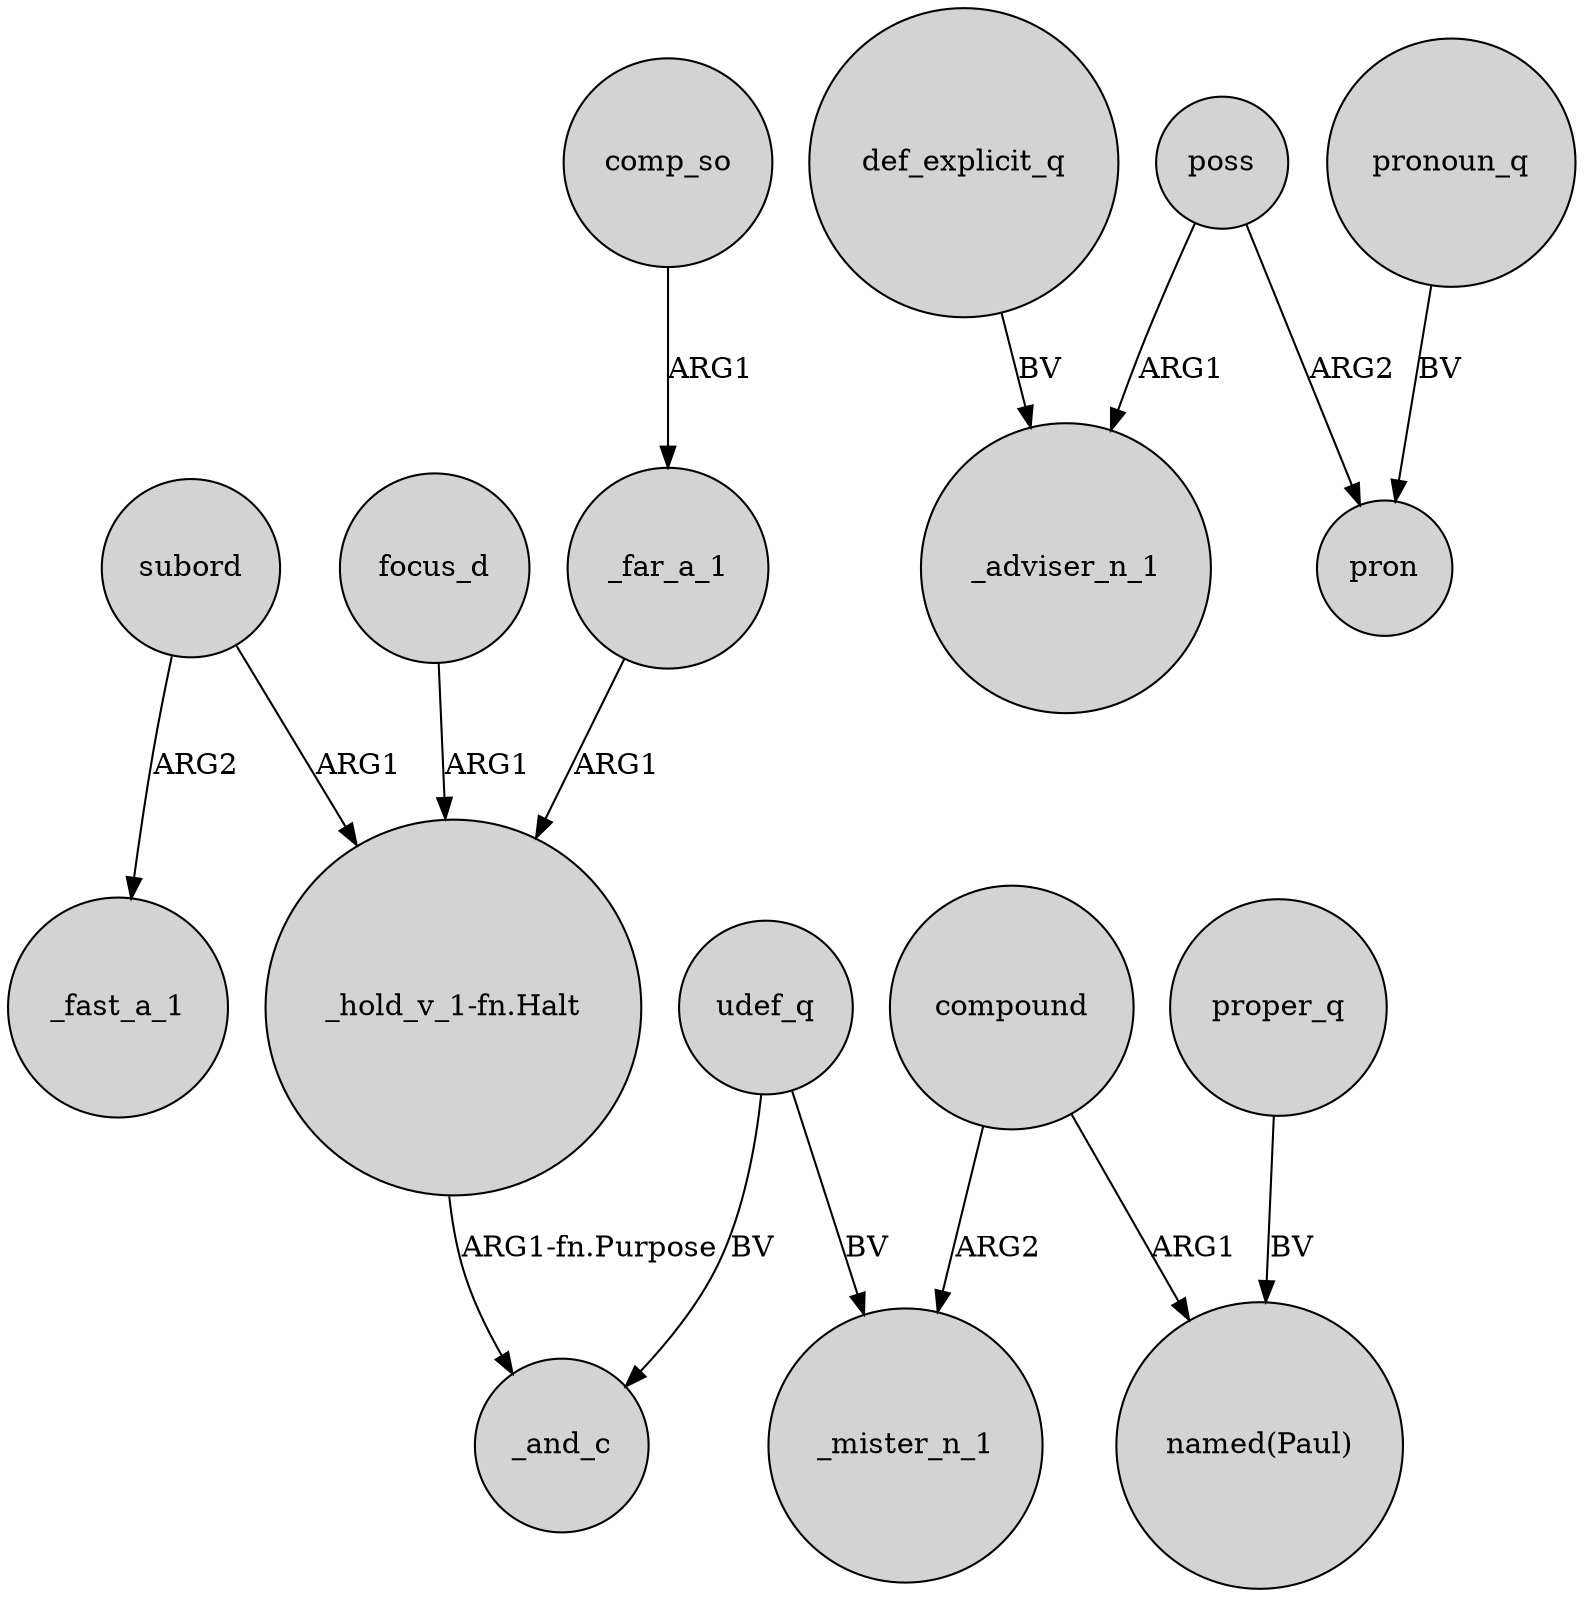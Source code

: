 digraph {
	node [shape=circle style=filled]
	subord -> "_hold_v_1-fn.Halt" [label=ARG1]
	compound -> _mister_n_1 [label=ARG2]
	focus_d -> "_hold_v_1-fn.Halt" [label=ARG1]
	udef_q -> _mister_n_1 [label=BV]
	udef_q -> _and_c [label=BV]
	compound -> "named(Paul)" [label=ARG1]
	def_explicit_q -> _adviser_n_1 [label=BV]
	proper_q -> "named(Paul)" [label=BV]
	subord -> _fast_a_1 [label=ARG2]
	poss -> _adviser_n_1 [label=ARG1]
	pronoun_q -> pron [label=BV]
	comp_so -> _far_a_1 [label=ARG1]
	_far_a_1 -> "_hold_v_1-fn.Halt" [label=ARG1]
	poss -> pron [label=ARG2]
	"_hold_v_1-fn.Halt" -> _and_c [label="ARG1-fn.Purpose"]
}
